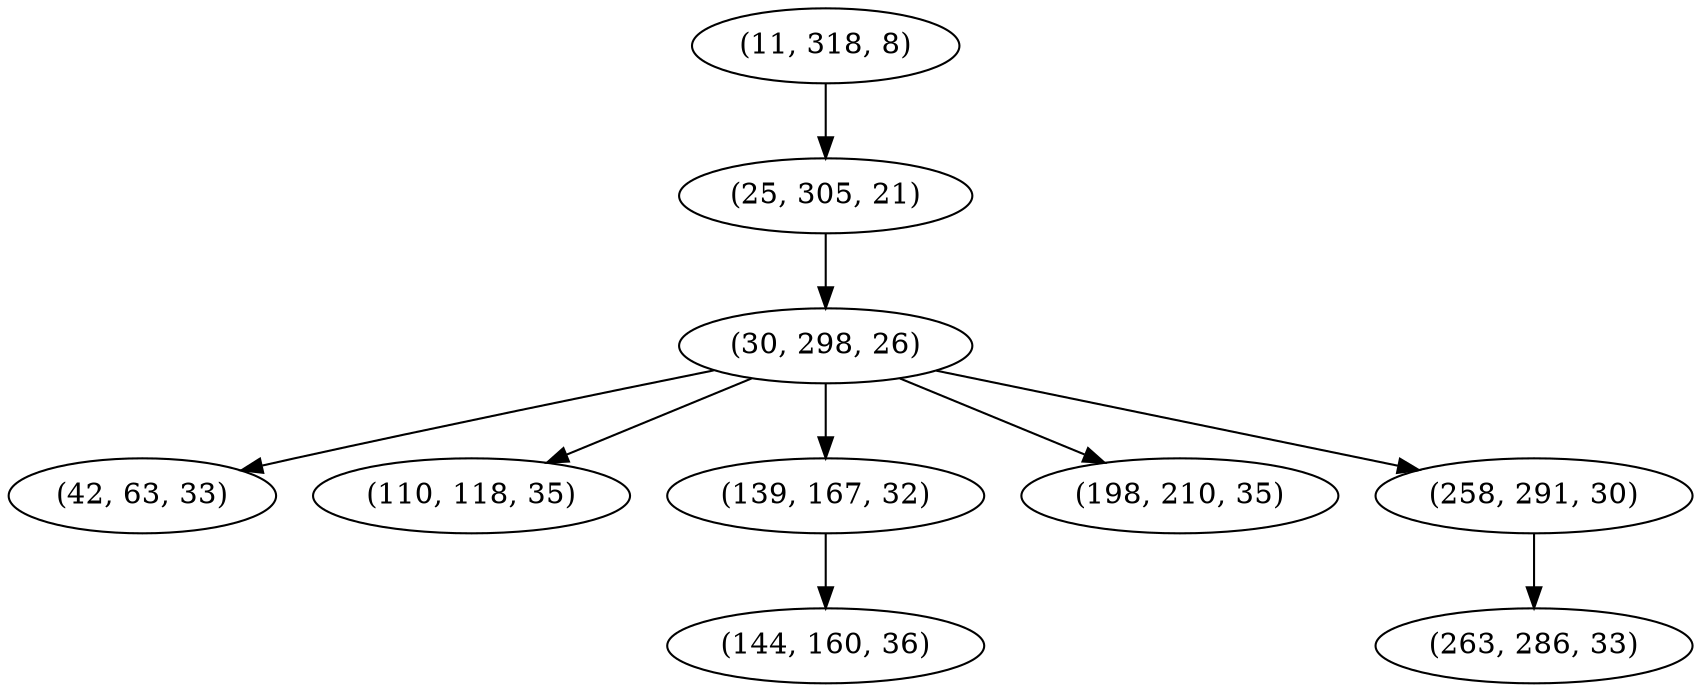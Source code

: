digraph tree {
    "(11, 318, 8)";
    "(25, 305, 21)";
    "(30, 298, 26)";
    "(42, 63, 33)";
    "(110, 118, 35)";
    "(139, 167, 32)";
    "(144, 160, 36)";
    "(198, 210, 35)";
    "(258, 291, 30)";
    "(263, 286, 33)";
    "(11, 318, 8)" -> "(25, 305, 21)";
    "(25, 305, 21)" -> "(30, 298, 26)";
    "(30, 298, 26)" -> "(42, 63, 33)";
    "(30, 298, 26)" -> "(110, 118, 35)";
    "(30, 298, 26)" -> "(139, 167, 32)";
    "(30, 298, 26)" -> "(198, 210, 35)";
    "(30, 298, 26)" -> "(258, 291, 30)";
    "(139, 167, 32)" -> "(144, 160, 36)";
    "(258, 291, 30)" -> "(263, 286, 33)";
}
